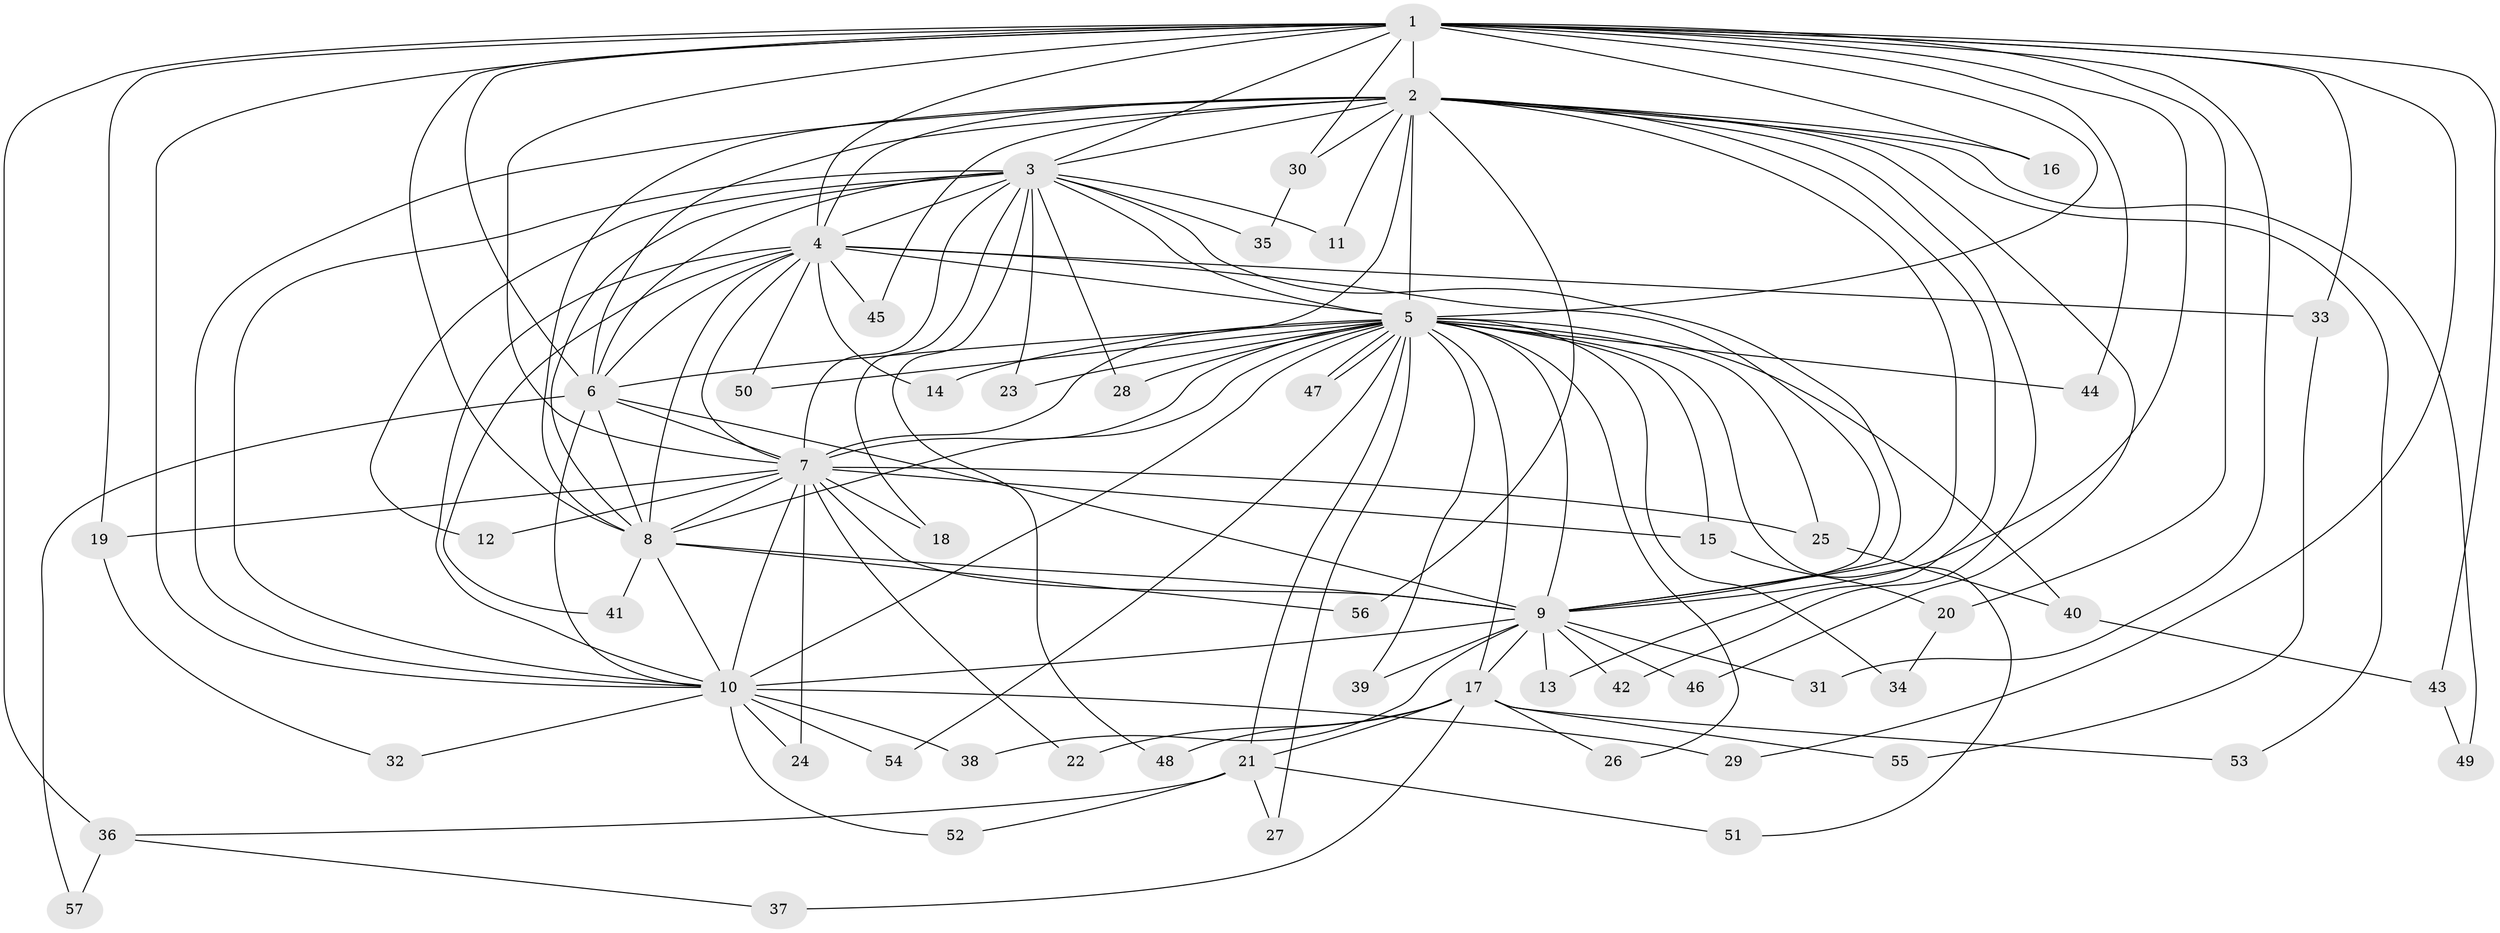 // Generated by graph-tools (version 1.1) at 2025/25/03/09/25 03:25:45]
// undirected, 57 vertices, 139 edges
graph export_dot {
graph [start="1"]
  node [color=gray90,style=filled];
  1;
  2;
  3;
  4;
  5;
  6;
  7;
  8;
  9;
  10;
  11;
  12;
  13;
  14;
  15;
  16;
  17;
  18;
  19;
  20;
  21;
  22;
  23;
  24;
  25;
  26;
  27;
  28;
  29;
  30;
  31;
  32;
  33;
  34;
  35;
  36;
  37;
  38;
  39;
  40;
  41;
  42;
  43;
  44;
  45;
  46;
  47;
  48;
  49;
  50;
  51;
  52;
  53;
  54;
  55;
  56;
  57;
  1 -- 2;
  1 -- 3;
  1 -- 4;
  1 -- 5;
  1 -- 6;
  1 -- 7;
  1 -- 8;
  1 -- 9;
  1 -- 10;
  1 -- 16;
  1 -- 19;
  1 -- 20;
  1 -- 29;
  1 -- 30;
  1 -- 31;
  1 -- 33;
  1 -- 36;
  1 -- 43;
  1 -- 44;
  2 -- 3;
  2 -- 4;
  2 -- 5;
  2 -- 6;
  2 -- 7;
  2 -- 8;
  2 -- 9;
  2 -- 10;
  2 -- 11;
  2 -- 13;
  2 -- 16;
  2 -- 30;
  2 -- 42;
  2 -- 45;
  2 -- 46;
  2 -- 49;
  2 -- 53;
  2 -- 56;
  3 -- 4;
  3 -- 5;
  3 -- 6;
  3 -- 7;
  3 -- 8;
  3 -- 9;
  3 -- 10;
  3 -- 11;
  3 -- 12;
  3 -- 18;
  3 -- 23;
  3 -- 28;
  3 -- 35;
  3 -- 48;
  4 -- 5;
  4 -- 6;
  4 -- 7;
  4 -- 8;
  4 -- 9;
  4 -- 10;
  4 -- 14;
  4 -- 33;
  4 -- 41;
  4 -- 45;
  4 -- 50;
  5 -- 6;
  5 -- 7;
  5 -- 8;
  5 -- 9;
  5 -- 10;
  5 -- 14;
  5 -- 15;
  5 -- 17;
  5 -- 21;
  5 -- 23;
  5 -- 25;
  5 -- 26;
  5 -- 27;
  5 -- 28;
  5 -- 34;
  5 -- 39;
  5 -- 40;
  5 -- 44;
  5 -- 47;
  5 -- 47;
  5 -- 50;
  5 -- 51;
  5 -- 54;
  6 -- 7;
  6 -- 8;
  6 -- 9;
  6 -- 10;
  6 -- 57;
  7 -- 8;
  7 -- 9;
  7 -- 10;
  7 -- 12;
  7 -- 15;
  7 -- 18;
  7 -- 19;
  7 -- 22;
  7 -- 24;
  7 -- 25;
  8 -- 9;
  8 -- 10;
  8 -- 41;
  8 -- 56;
  9 -- 10;
  9 -- 13;
  9 -- 17;
  9 -- 31;
  9 -- 38;
  9 -- 39;
  9 -- 42;
  9 -- 46;
  10 -- 24;
  10 -- 29;
  10 -- 32;
  10 -- 38;
  10 -- 52;
  10 -- 54;
  15 -- 20;
  17 -- 21;
  17 -- 22;
  17 -- 26;
  17 -- 37;
  17 -- 48;
  17 -- 53;
  17 -- 55;
  19 -- 32;
  20 -- 34;
  21 -- 27;
  21 -- 36;
  21 -- 51;
  21 -- 52;
  25 -- 40;
  30 -- 35;
  33 -- 55;
  36 -- 37;
  36 -- 57;
  40 -- 43;
  43 -- 49;
}
